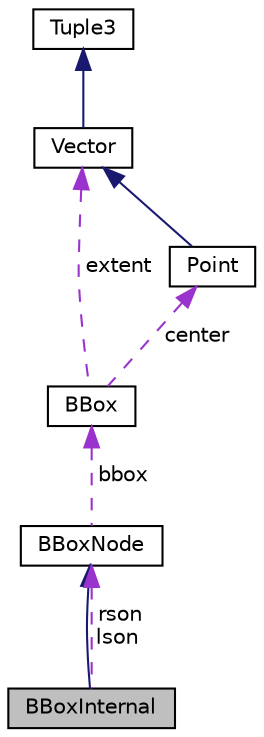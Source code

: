 digraph "BBoxInternal"
{
  edge [fontname="Helvetica",fontsize="10",labelfontname="Helvetica",labelfontsize="10"];
  node [fontname="Helvetica",fontsize="10",shape=record];
  Node1 [label="BBoxInternal",height=0.2,width=0.4,color="black", fillcolor="grey75", style="filled", fontcolor="black"];
  Node2 -> Node1 [dir="back",color="midnightblue",fontsize="10",style="solid",fontname="Helvetica"];
  Node2 [label="BBoxNode",height=0.2,width=0.4,color="black", fillcolor="white", style="filled",URL="$class_b_box_node.html"];
  Node3 -> Node2 [dir="back",color="darkorchid3",fontsize="10",style="dashed",label=" bbox" ,fontname="Helvetica"];
  Node3 [label="BBox",height=0.2,width=0.4,color="black", fillcolor="white", style="filled",URL="$class_b_box.html"];
  Node4 -> Node3 [dir="back",color="darkorchid3",fontsize="10",style="dashed",label=" extent" ,fontname="Helvetica"];
  Node4 [label="Vector",height=0.2,width=0.4,color="black", fillcolor="white", style="filled",URL="$class_vector.html"];
  Node5 -> Node4 [dir="back",color="midnightblue",fontsize="10",style="solid",fontname="Helvetica"];
  Node5 [label="Tuple3",height=0.2,width=0.4,color="black", fillcolor="white", style="filled",URL="$class_tuple3.html"];
  Node6 -> Node3 [dir="back",color="darkorchid3",fontsize="10",style="dashed",label=" center" ,fontname="Helvetica"];
  Node6 [label="Point",height=0.2,width=0.4,color="black", fillcolor="white", style="filled",URL="$class_point.html"];
  Node4 -> Node6 [dir="back",color="midnightblue",fontsize="10",style="solid",fontname="Helvetica"];
  Node2 -> Node1 [dir="back",color="darkorchid3",fontsize="10",style="dashed",label=" rson\nlson" ,fontname="Helvetica"];
}
